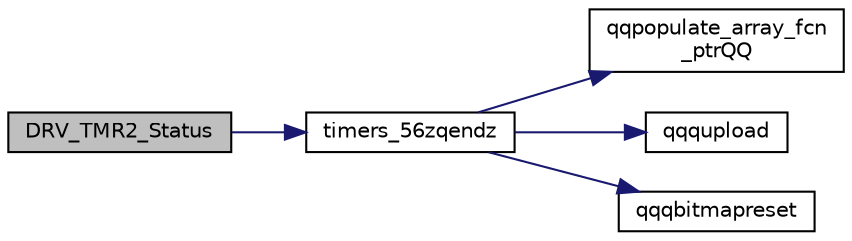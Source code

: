 digraph "DRV_TMR2_Status"
{
  edge [fontname="Helvetica",fontsize="10",labelfontname="Helvetica",labelfontsize="10"];
  node [fontname="Helvetica",fontsize="10",shape=record];
  rankdir="LR";
  Node302 [label="DRV_TMR2_Status",height=0.2,width=0.4,color="black", fillcolor="grey75", style="filled", fontcolor="black"];
  Node302 -> Node303 [color="midnightblue",fontsize="10",style="solid",fontname="Helvetica"];
  Node303 [label="timers_56zqendz",height=0.2,width=0.4,color="black", fillcolor="white", style="filled",URL="$inszt__timers_8c.html#aa45ff03ee60875e1b0ffa92b2284ac7a"];
  Node303 -> Node304 [color="midnightblue",fontsize="10",style="solid",fontname="Helvetica"];
  Node304 [label="qqpopulate_array_fcn\l_ptrQQ",height=0.2,width=0.4,color="black", fillcolor="white", style="filled",URL="$inszt__timers_8c.html#a4ad6fa1bb94fc1c3ac2dc30925106081"];
  Node303 -> Node305 [color="midnightblue",fontsize="10",style="solid",fontname="Helvetica"];
  Node305 [label="qqqupload",height=0.2,width=0.4,color="black", fillcolor="white", style="filled",URL="$inszt__timers_8c.html#a109761d7f84a96b5606e507bace276b5"];
  Node303 -> Node306 [color="midnightblue",fontsize="10",style="solid",fontname="Helvetica"];
  Node306 [label="qqqbitmapreset",height=0.2,width=0.4,color="black", fillcolor="white", style="filled",URL="$inszt__timers_8c.html#a5688fceaed93ba591e78ee15ccb0187f"];
}
